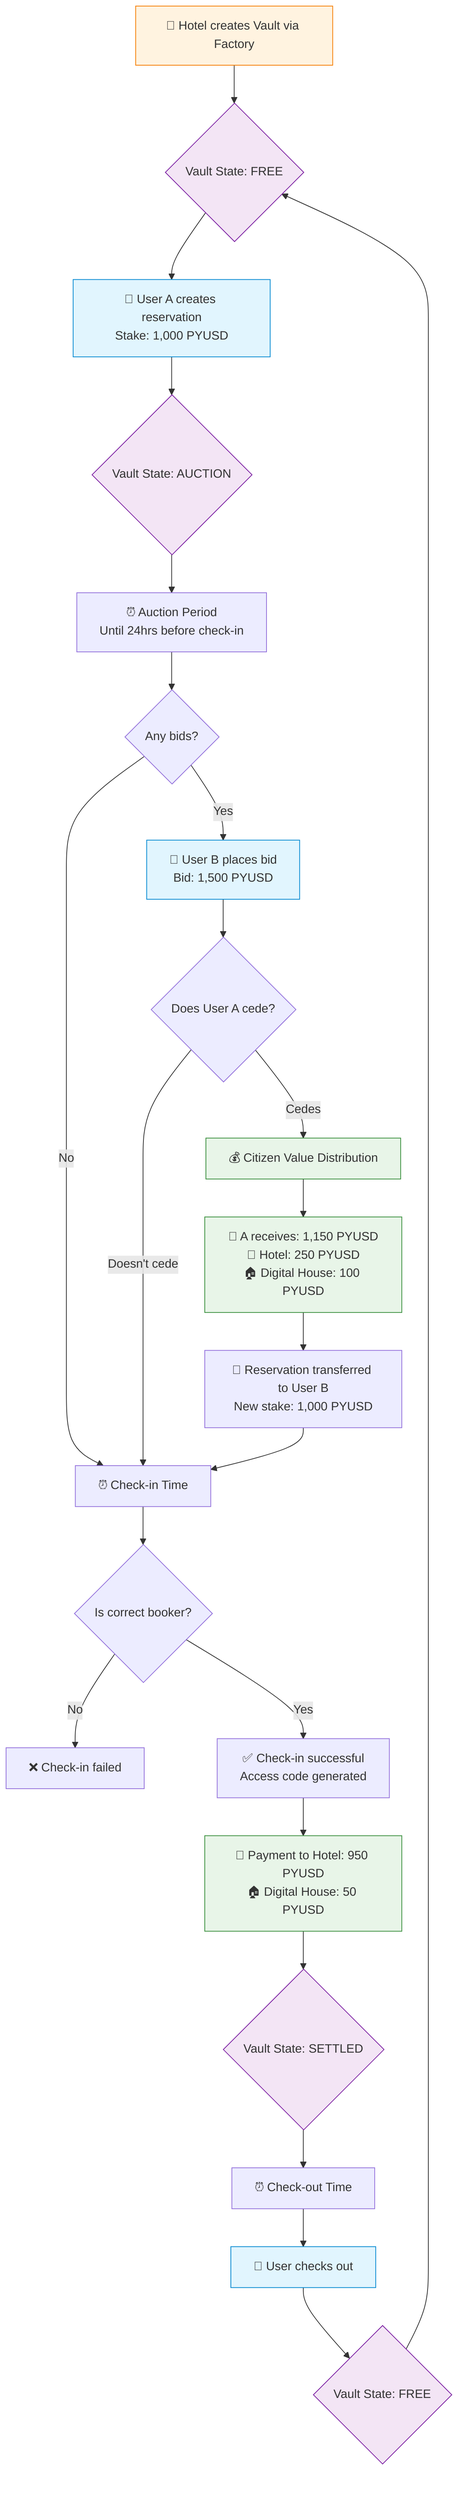 flowchart TD
    A[🏨 Hotel creates Vault via Factory] --> B{Vault State: FREE}
    
    B --> C[👤 User A creates reservation<br/>Stake: 1,000 PYUSD]
    C --> D{Vault State: AUCTION}
    
    D --> E[⏰ Auction Period<br/>Until 24hrs before check-in]
    
    E --> F{Any bids?}
    F -->|No| M[⏰ Check-in Time]
    F -->|Yes| G[👥 User B places bid<br/>Bid: 1,500 PYUSD]
    
    G --> H{Does User A cede?}
    
    H -->|Doesn't cede| M
    H -->|Cedes| I[💰 Citizen Value Distribution]
    
    I --> J[👤 A receives: 1,150 PYUSD<br/>🏨 Hotel: 250 PYUSD<br/>🏠 Digital House: 100 PYUSD]
    J --> K[🔄 Reservation transferred to User B<br/>New stake: 1,000 PYUSD]
    K --> M
    
    M --> N{Is correct booker?}
    N -->|No| O[❌ Check-in failed]
    N -->|Yes| P[✅ Check-in successful<br/>Access code generated]
    
    P --> Q[🏨 Payment to Hotel: 950 PYUSD<br/>🏠 Digital House: 50 PYUSD]
    Q --> R{Vault State: SETTLED}
    
    R --> S[⏰ Check-out Time]
    S --> T[👤 User checks out]
    T --> U{Vault State: FREE}
    U --> B
    
    %% Styling
    classDef userAction fill:#e1f5fe,stroke:#0288d1,stroke-width:1px;
    classDef vaultState fill:#f3e5f5,stroke:#7b1fa2,stroke-width:1px;
    classDef payment fill:#e8f5e8,stroke:#388e3c,stroke-width:1px;
    classDef hotel fill:#fff3e0,stroke:#f57c00,stroke-width:1px;
    
    class C,G,T userAction
    class B vaultState
    class D vaultState
    class R vaultState
    class U vaultState
    class I payment
    class J payment
    class Q payment
    class A hotel